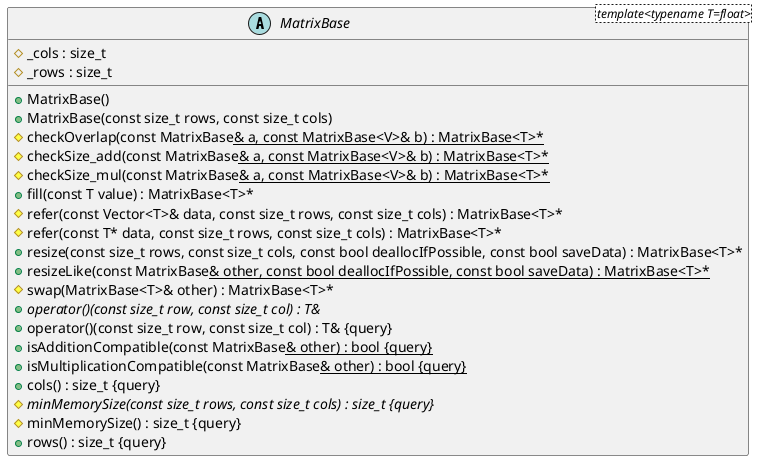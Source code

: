 @startuml





/' Objects '/

abstract class MatrixBase <template<typename T=float>> {
	+MatrixBase()
	+MatrixBase(const size_t rows, const size_t cols)
	#checkOverlap(const MatrixBase<U>& a, const MatrixBase<V>& b) : MatrixBase<T>*
	#checkSize_add(const MatrixBase<U>& a, const MatrixBase<V>& b) : MatrixBase<T>*
	#checkSize_mul(const MatrixBase<U>& a, const MatrixBase<V>& b) : MatrixBase<T>*
	+fill(const T value) : MatrixBase<T>*
	#refer(const Vector<T>& data, const size_t rows, const size_t cols) : MatrixBase<T>*
	#refer(const T* data, const size_t rows, const size_t cols) : MatrixBase<T>*
	+resize(const size_t rows, const size_t cols, const bool deallocIfPossible, const bool saveData) : MatrixBase<T>*
	+resizeLike(const MatrixBase<U>& other, const bool deallocIfPossible, const bool saveData) : MatrixBase<T>*
	#swap(MatrixBase<T>& other) : MatrixBase<T>*
	+{abstract} operator()(const size_t row, const size_t col) : T&
	+operator()(const size_t row, const size_t col) : T& {query}
	+isAdditionCompatible(const MatrixBase<U>& other) : bool {query}
	+isMultiplicationCompatible(const MatrixBase<U>& other) : bool {query}
	#_cols : size_t
	#_rows : size_t
	+cols() : size_t {query}
	#{abstract} minMemorySize(const size_t rows, const size_t cols) : size_t {query}
	#minMemorySize() : size_t {query}
	+rows() : size_t {query}
}





/' Inheritance relationships '/




/' Aggregation relationships '/





/' Nested objects '/



@enduml

